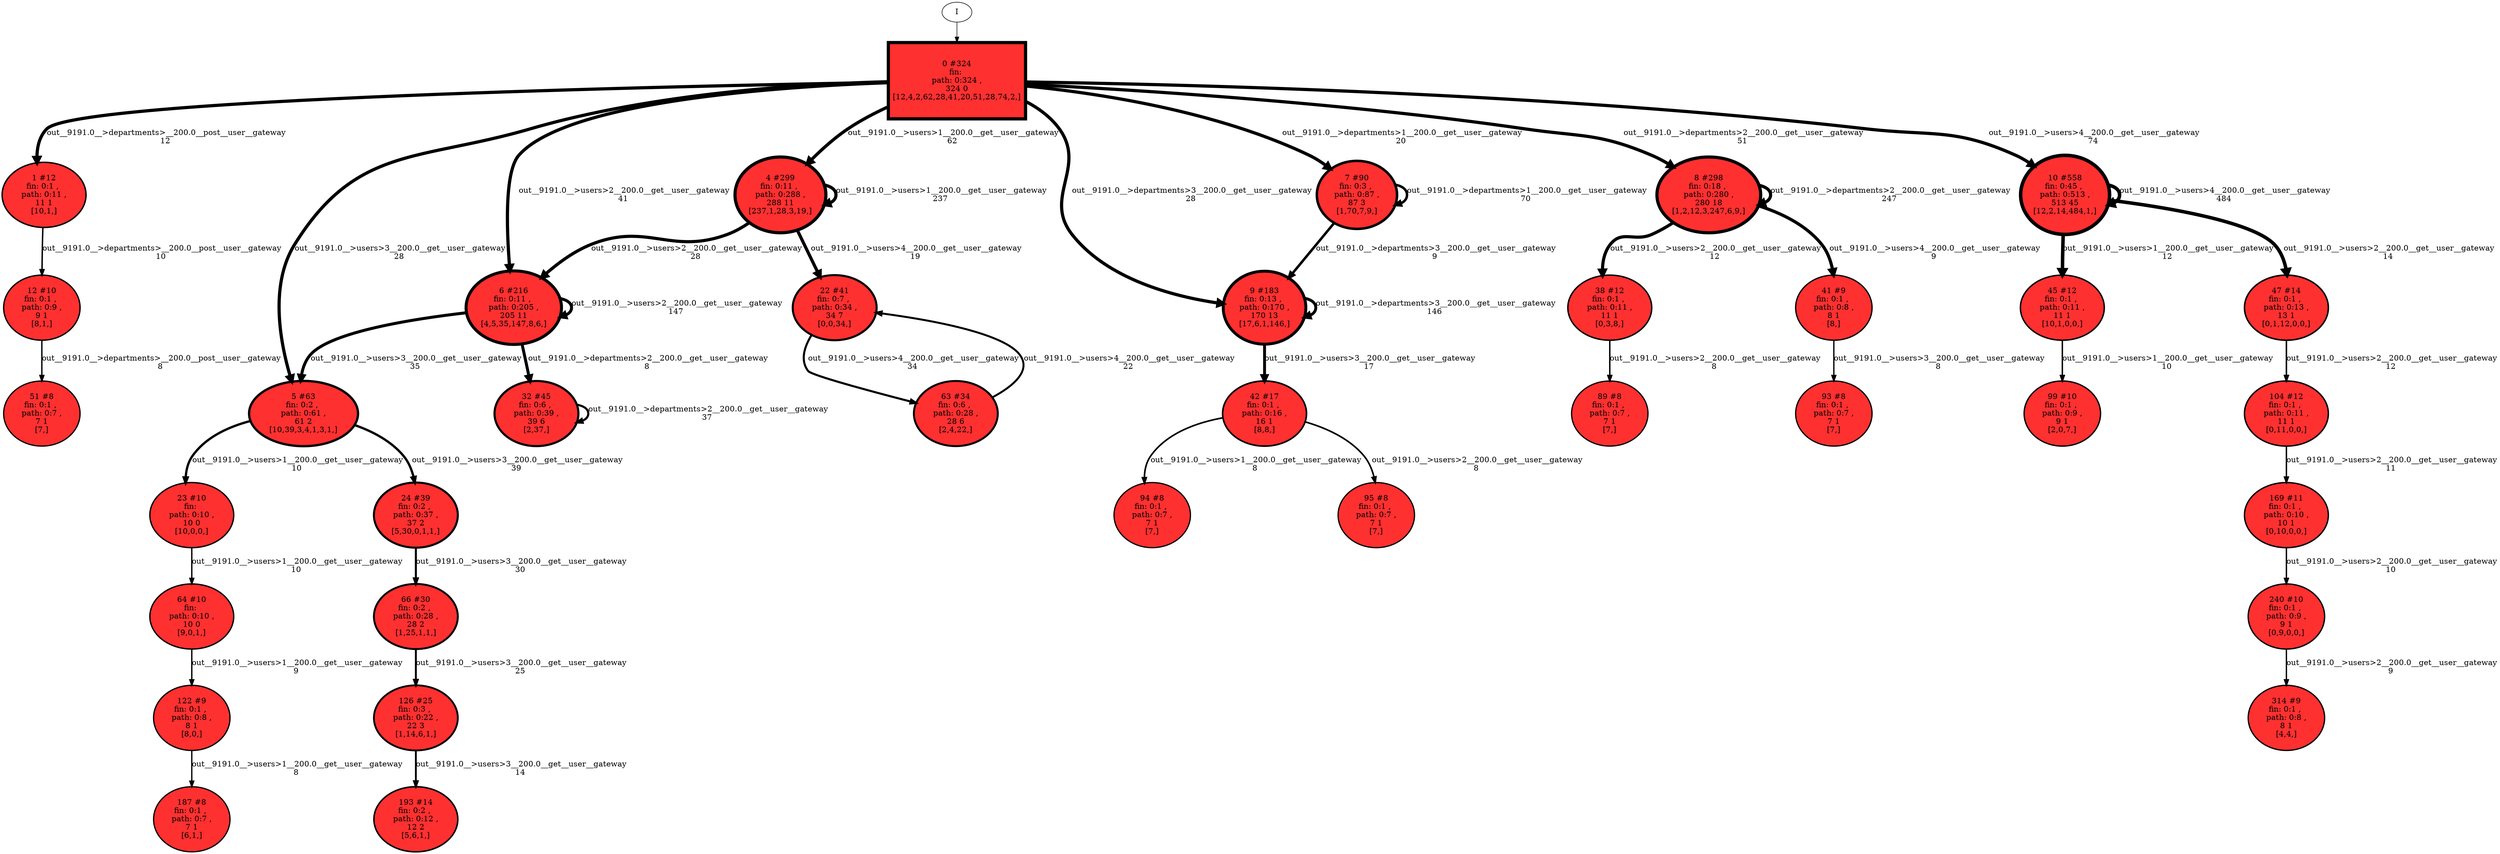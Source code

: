 // produced with flexfringe // 
digraph DFA {
	0 [label="root" shape=box];
		I -> 0;
	0 [ label="0 #324
fin: 
 path: 0:324 , 
324 0
[12,4,2,62,28,41,20,51,28,74,2,]" , style=filled, fillcolor="firebrick1", width=1.91454, height=1.91454, penwidth=5.78383];
		0 -> 1 [label="out__9191.0__>departments>__200.0__post__user__gateway
12 " , penwidth=5.78383 ];
		0 -> 4 [label="out__9191.0__>users>1__200.0__get__user__gateway
62 " , penwidth=5.78383 ];
		0 -> 5 [label="out__9191.0__>users>3__200.0__get__user__gateway
28 " , penwidth=5.78383 ];
		0 -> 6 [label="out__9191.0__>users>2__200.0__get__user__gateway
41 " , penwidth=5.78383 ];
		0 -> 7 [label="out__9191.0__>departments>1__200.0__get__user__gateway
20 " , penwidth=5.78383 ];
		0 -> 8 [label="out__9191.0__>departments>2__200.0__get__user__gateway
51 " , penwidth=5.78383 ];
		0 -> 9 [label="out__9191.0__>departments>3__200.0__get__user__gateway
28 " , penwidth=5.78383 ];
		0 -> 10 [label="out__9191.0__>users>4__200.0__get__user__gateway
74 " , penwidth=5.78383 ];
	1 [ label="1 #12
fin: 0:1 , 
 path: 0:11 , 
11 1
[10,1,]" , style=filled, fillcolor="firebrick1", width=1.27115, height=1.27115, penwidth=2.56495];
		1 -> 12 [label="out__9191.0__>departments>__200.0__post__user__gateway
10 " , penwidth=2.56495 ];
	4 [ label="4 #299
fin: 0:11 , 
 path: 0:288 , 
288 11
[237,1,28,3,19,]" , style=filled, fillcolor="firebrick1", width=1.90267, height=1.90267, penwidth=5.70378];
		4 -> 4 [label="out__9191.0__>users>1__200.0__get__user__gateway
237 " , penwidth=5.70378 ];
		4 -> 6 [label="out__9191.0__>users>2__200.0__get__user__gateway
28 " , penwidth=5.70378 ];
		4 -> 22 [label="out__9191.0__>users>4__200.0__get__user__gateway
19 " , penwidth=5.70378 ];
	5 [ label="5 #63
fin: 0:2 , 
 path: 0:61 , 
61 2
[10,39,3,4,1,3,1,]" , style=filled, fillcolor="firebrick1", width=1.64072, height=1.64072, penwidth=4.15888];
		5 -> 23 [label="out__9191.0__>users>1__200.0__get__user__gateway
10 " , penwidth=4.15888 ];
		5 -> 24 [label="out__9191.0__>users>3__200.0__get__user__gateway
39 " , penwidth=4.15888 ];
	6 [ label="6 #216
fin: 0:11 , 
 path: 0:205 , 
205 11
[4,5,35,147,8,6,]" , style=filled, fillcolor="firebrick1", width=1.85315, height=1.85315, penwidth=5.3799];
		6 -> 5 [label="out__9191.0__>users>3__200.0__get__user__gateway
35 " , penwidth=5.3799 ];
		6 -> 6 [label="out__9191.0__>users>2__200.0__get__user__gateway
147 " , penwidth=5.3799 ];
		6 -> 32 [label="out__9191.0__>departments>2__200.0__get__user__gateway
8 " , penwidth=5.3799 ];
	7 [ label="7 #90
fin: 0:3 , 
 path: 0:87 , 
87 3
[1,70,7,9,]" , style=filled, fillcolor="firebrick1", width=1.70672, height=1.70672, penwidth=4.51086];
		7 -> 7 [label="out__9191.0__>departments>1__200.0__get__user__gateway
70 " , penwidth=4.51086 ];
		7 -> 9 [label="out__9191.0__>departments>3__200.0__get__user__gateway
9 " , penwidth=4.51086 ];
	8 [ label="8 #298
fin: 0:18 , 
 path: 0:280 , 
280 18
[1,2,12,3,247,6,9,]" , style=filled, fillcolor="firebrick1", width=1.90217, height=1.90217, penwidth=5.70044];
		8 -> 38 [label="out__9191.0__>users>2__200.0__get__user__gateway
12 " , penwidth=5.70044 ];
		8 -> 8 [label="out__9191.0__>departments>2__200.0__get__user__gateway
247 " , penwidth=5.70044 ];
		8 -> 41 [label="out__9191.0__>users>4__200.0__get__user__gateway
9 " , penwidth=5.70044 ];
	9 [ label="9 #183
fin: 0:13 , 
 path: 0:170 , 
170 13
[17,6,1,146,]" , style=filled, fillcolor="firebrick1", width=1.82696, height=1.82696, penwidth=5.21494];
		9 -> 42 [label="out__9191.0__>users>3__200.0__get__user__gateway
17 " , penwidth=5.21494 ];
		9 -> 9 [label="out__9191.0__>departments>3__200.0__get__user__gateway
146 " , penwidth=5.21494 ];
	10 [ label="10 #558
fin: 0:45 , 
 path: 0:513 , 
513 45
[12,2,14,484,1,]" , style=filled, fillcolor="firebrick1", width=1.99145, height=1.99145, penwidth=6.32615];
		10 -> 45 [label="out__9191.0__>users>1__200.0__get__user__gateway
12 " , penwidth=6.32615 ];
		10 -> 47 [label="out__9191.0__>users>2__200.0__get__user__gateway
14 " , penwidth=6.32615 ];
		10 -> 10 [label="out__9191.0__>users>4__200.0__get__user__gateway
484 " , penwidth=6.32615 ];
	12 [ label="12 #10
fin: 0:1 , 
 path: 0:9 , 
9 1
[8,1,]" , style=filled, fillcolor="firebrick1", width=1.22316, height=1.22316, penwidth=2.3979];
		12 -> 51 [label="out__9191.0__>departments>__200.0__post__user__gateway
8 " , penwidth=2.3979 ];
	22 [ label="22 #41
fin: 0:7 , 
 path: 0:34 , 
34 7
[0,0,34,]" , style=filled, fillcolor="firebrick1", width=1.55555, height=1.55555, penwidth=3.73767];
		22 -> 63 [label="out__9191.0__>users>4__200.0__get__user__gateway
34 " , penwidth=3.73767 ];
	23 [ label="23 #10
fin: 
 path: 0:10 , 
10 0
[10,0,0,]" , style=filled, fillcolor="firebrick1", width=1.22316, height=1.22316, penwidth=2.3979];
		23 -> 64 [label="out__9191.0__>users>1__200.0__get__user__gateway
10 " , penwidth=2.3979 ];
	24 [ label="24 #39
fin: 0:2 , 
 path: 0:37 , 
37 2
[5,30,0,1,1,]" , style=filled, fillcolor="firebrick1", width=1.54519, height=1.54519, penwidth=3.68888];
		24 -> 66 [label="out__9191.0__>users>3__200.0__get__user__gateway
30 " , penwidth=3.68888 ];
	32 [ label="32 #45
fin: 0:6 , 
 path: 0:39 , 
39 6
[2,37,]" , style=filled, fillcolor="firebrick1", width=1.57457, height=1.57457, penwidth=3.82864];
		32 -> 32 [label="out__9191.0__>departments>2__200.0__get__user__gateway
37 " , penwidth=3.82864 ];
	38 [ label="38 #12
fin: 0:1 , 
 path: 0:11 , 
11 1
[0,3,8,]" , style=filled, fillcolor="firebrick1", width=1.27115, height=1.27115, penwidth=2.56495];
		38 -> 89 [label="out__9191.0__>users>2__200.0__get__user__gateway
8 " , penwidth=2.56495 ];
	41 [ label="41 #9
fin: 0:1 , 
 path: 0:8 , 
8 1
[8,]" , style=filled, fillcolor="firebrick1", width=1.19471, height=1.19471, penwidth=2.30259];
		41 -> 93 [label="out__9191.0__>users>3__200.0__get__user__gateway
8 " , penwidth=2.30259 ];
	42 [ label="42 #17
fin: 0:1 , 
 path: 0:16 , 
16 1
[8,8,]" , style=filled, fillcolor="firebrick1", width=1.3585, height=1.3585, penwidth=2.89037];
		42 -> 94 [label="out__9191.0__>users>1__200.0__get__user__gateway
8 " , penwidth=2.89037 ];
		42 -> 95 [label="out__9191.0__>users>2__200.0__get__user__gateway
8 " , penwidth=2.89037 ];
	45 [ label="45 #12
fin: 0:1 , 
 path: 0:11 , 
11 1
[10,1,0,0,]" , style=filled, fillcolor="firebrick1", width=1.27115, height=1.27115, penwidth=2.56495];
		45 -> 99 [label="out__9191.0__>users>1__200.0__get__user__gateway
10 " , penwidth=2.56495 ];
	47 [ label="47 #14
fin: 0:1 , 
 path: 0:13 , 
13 1
[0,1,12,0,0,]" , style=filled, fillcolor="firebrick1", width=1.31051, height=1.31051, penwidth=2.70805];
		47 -> 104 [label="out__9191.0__>users>2__200.0__get__user__gateway
12 " , penwidth=2.70805 ];
	51 [ label="51 #8
fin: 0:1 , 
 path: 0:7 , 
7 1
[7,]" , style=filled, fillcolor="firebrick1", width=1.16228, height=1.16228, penwidth=2.19722];
	63 [ label="63 #34
fin: 0:6 , 
 path: 0:28 , 
28 6
[2,4,22,]" , style=filled, fillcolor="firebrick1", width=1.5163, height=1.5163, penwidth=3.55535];
		63 -> 22 [label="out__9191.0__>users>4__200.0__get__user__gateway
22 " , penwidth=3.55535 ];
	64 [ label="64 #10
fin: 
 path: 0:10 , 
10 0
[9,0,1,]" , style=filled, fillcolor="firebrick1", width=1.22316, height=1.22316, penwidth=2.3979];
		64 -> 122 [label="out__9191.0__>users>1__200.0__get__user__gateway
9 " , penwidth=2.3979 ];
	66 [ label="66 #30
fin: 0:2 , 
 path: 0:28 , 
28 2
[1,25,1,1,]" , style=filled, fillcolor="firebrick1", width=1.4893, height=1.4893, penwidth=3.43399];
		66 -> 126 [label="out__9191.0__>users>3__200.0__get__user__gateway
25 " , penwidth=3.43399 ];
	89 [ label="89 #8
fin: 0:1 , 
 path: 0:7 , 
7 1
[7,]" , style=filled, fillcolor="firebrick1", width=1.16228, height=1.16228, penwidth=2.19722];
	93 [ label="93 #8
fin: 0:1 , 
 path: 0:7 , 
7 1
[7,]" , style=filled, fillcolor="firebrick1", width=1.16228, height=1.16228, penwidth=2.19722];
	94 [ label="94 #8
fin: 0:1 , 
 path: 0:7 , 
7 1
[7,]" , style=filled, fillcolor="firebrick1", width=1.16228, height=1.16228, penwidth=2.19722];
	95 [ label="95 #8
fin: 0:1 , 
 path: 0:7 , 
7 1
[7,]" , style=filled, fillcolor="firebrick1", width=1.16228, height=1.16228, penwidth=2.19722];
	99 [ label="99 #10
fin: 0:1 , 
 path: 0:9 , 
9 1
[2,0,7,]" , style=filled, fillcolor="firebrick1", width=1.22316, height=1.22316, penwidth=2.3979];
	104 [ label="104 #12
fin: 0:1 , 
 path: 0:11 , 
11 1
[0,11,0,0,]" , style=filled, fillcolor="firebrick1", width=1.27115, height=1.27115, penwidth=2.56495];
		104 -> 169 [label="out__9191.0__>users>2__200.0__get__user__gateway
11 " , penwidth=2.56495 ];
	122 [ label="122 #9
fin: 0:1 , 
 path: 0:8 , 
8 1
[8,0,]" , style=filled, fillcolor="firebrick1", width=1.19471, height=1.19471, penwidth=2.30259];
		122 -> 187 [label="out__9191.0__>users>1__200.0__get__user__gateway
8 " , penwidth=2.30259 ];
	126 [ label="126 #25
fin: 0:3 , 
 path: 0:22 , 
22 3
[1,14,6,1,]" , style=filled, fillcolor="firebrick1", width=1.44882, height=1.44882, penwidth=3.2581];
		126 -> 193 [label="out__9191.0__>users>3__200.0__get__user__gateway
14 " , penwidth=3.2581 ];
	169 [ label="169 #11
fin: 0:1 , 
 path: 0:10 , 
10 1
[0,10,0,0,]" , style=filled, fillcolor="firebrick1", width=1.24844, height=1.24844, penwidth=2.48491];
		169 -> 240 [label="out__9191.0__>users>2__200.0__get__user__gateway
10 " , penwidth=2.48491 ];
	187 [ label="187 #8
fin: 0:1 , 
 path: 0:7 , 
7 1
[6,1,]" , style=filled, fillcolor="firebrick1", width=1.16228, height=1.16228, penwidth=2.19722];
	193 [ label="193 #14
fin: 0:2 , 
 path: 0:12 , 
12 2
[5,6,1,]" , style=filled, fillcolor="firebrick1", width=1.31051, height=1.31051, penwidth=2.70805];
	240 [ label="240 #10
fin: 0:1 , 
 path: 0:9 , 
9 1
[0,9,0,0,]" , style=filled, fillcolor="firebrick1", width=1.22316, height=1.22316, penwidth=2.3979];
		240 -> 314 [label="out__9191.0__>users>2__200.0__get__user__gateway
9 " , penwidth=2.3979 ];
	314 [ label="314 #9
fin: 0:1 , 
 path: 0:8 , 
8 1
[4,4,]" , style=filled, fillcolor="firebrick1", width=1.19471, height=1.19471, penwidth=2.30259];
}
